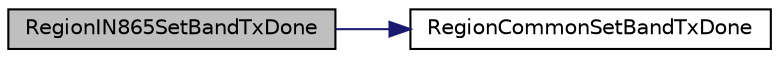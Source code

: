 digraph "RegionIN865SetBandTxDone"
{
  edge [fontname="Helvetica",fontsize="10",labelfontname="Helvetica",labelfontsize="10"];
  node [fontname="Helvetica",fontsize="10",shape=record];
  rankdir="LR";
  Node94 [label="RegionIN865SetBandTxDone",height=0.2,width=0.4,color="black", fillcolor="grey75", style="filled", fontcolor="black"];
  Node94 -> Node95 [color="midnightblue",fontsize="10",style="solid"];
  Node95 [label="RegionCommonSetBandTxDone",height=0.2,width=0.4,color="black", fillcolor="white", style="filled",URL="$group___r_e_g_i_o_n_c_o_m_m_o_n.html#ga491dea5590228a0cd33affd71743779c",tooltip="Sets the last tx done property. This is a generic function and valid for all regions. "];
}
